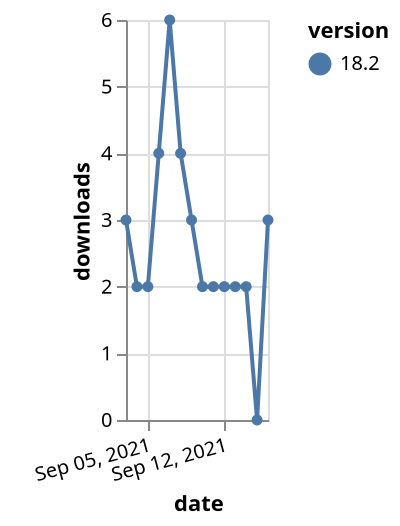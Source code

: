 {"$schema": "https://vega.github.io/schema/vega-lite/v5.json", "description": "A simple bar chart with embedded data.", "data": {"values": [{"date": "2021-09-03", "total": 3504, "delta": 3, "version": "18.2"}, {"date": "2021-09-04", "total": 3506, "delta": 2, "version": "18.2"}, {"date": "2021-09-05", "total": 3508, "delta": 2, "version": "18.2"}, {"date": "2021-09-06", "total": 3512, "delta": 4, "version": "18.2"}, {"date": "2021-09-07", "total": 3518, "delta": 6, "version": "18.2"}, {"date": "2021-09-08", "total": 3522, "delta": 4, "version": "18.2"}, {"date": "2021-09-09", "total": 3525, "delta": 3, "version": "18.2"}, {"date": "2021-09-10", "total": 3527, "delta": 2, "version": "18.2"}, {"date": "2021-09-11", "total": 3529, "delta": 2, "version": "18.2"}, {"date": "2021-09-12", "total": 3531, "delta": 2, "version": "18.2"}, {"date": "2021-09-13", "total": 3533, "delta": 2, "version": "18.2"}, {"date": "2021-09-14", "total": 3535, "delta": 2, "version": "18.2"}, {"date": "2021-09-15", "total": 3535, "delta": 0, "version": "18.2"}, {"date": "2021-09-16", "total": 3538, "delta": 3, "version": "18.2"}]}, "width": "container", "mark": {"type": "line", "point": {"filled": true}}, "encoding": {"x": {"field": "date", "type": "temporal", "timeUnit": "yearmonthdate", "title": "date", "axis": {"labelAngle": -15}}, "y": {"field": "delta", "type": "quantitative", "title": "downloads"}, "color": {"field": "version", "type": "nominal"}, "tooltip": {"field": "delta"}}}